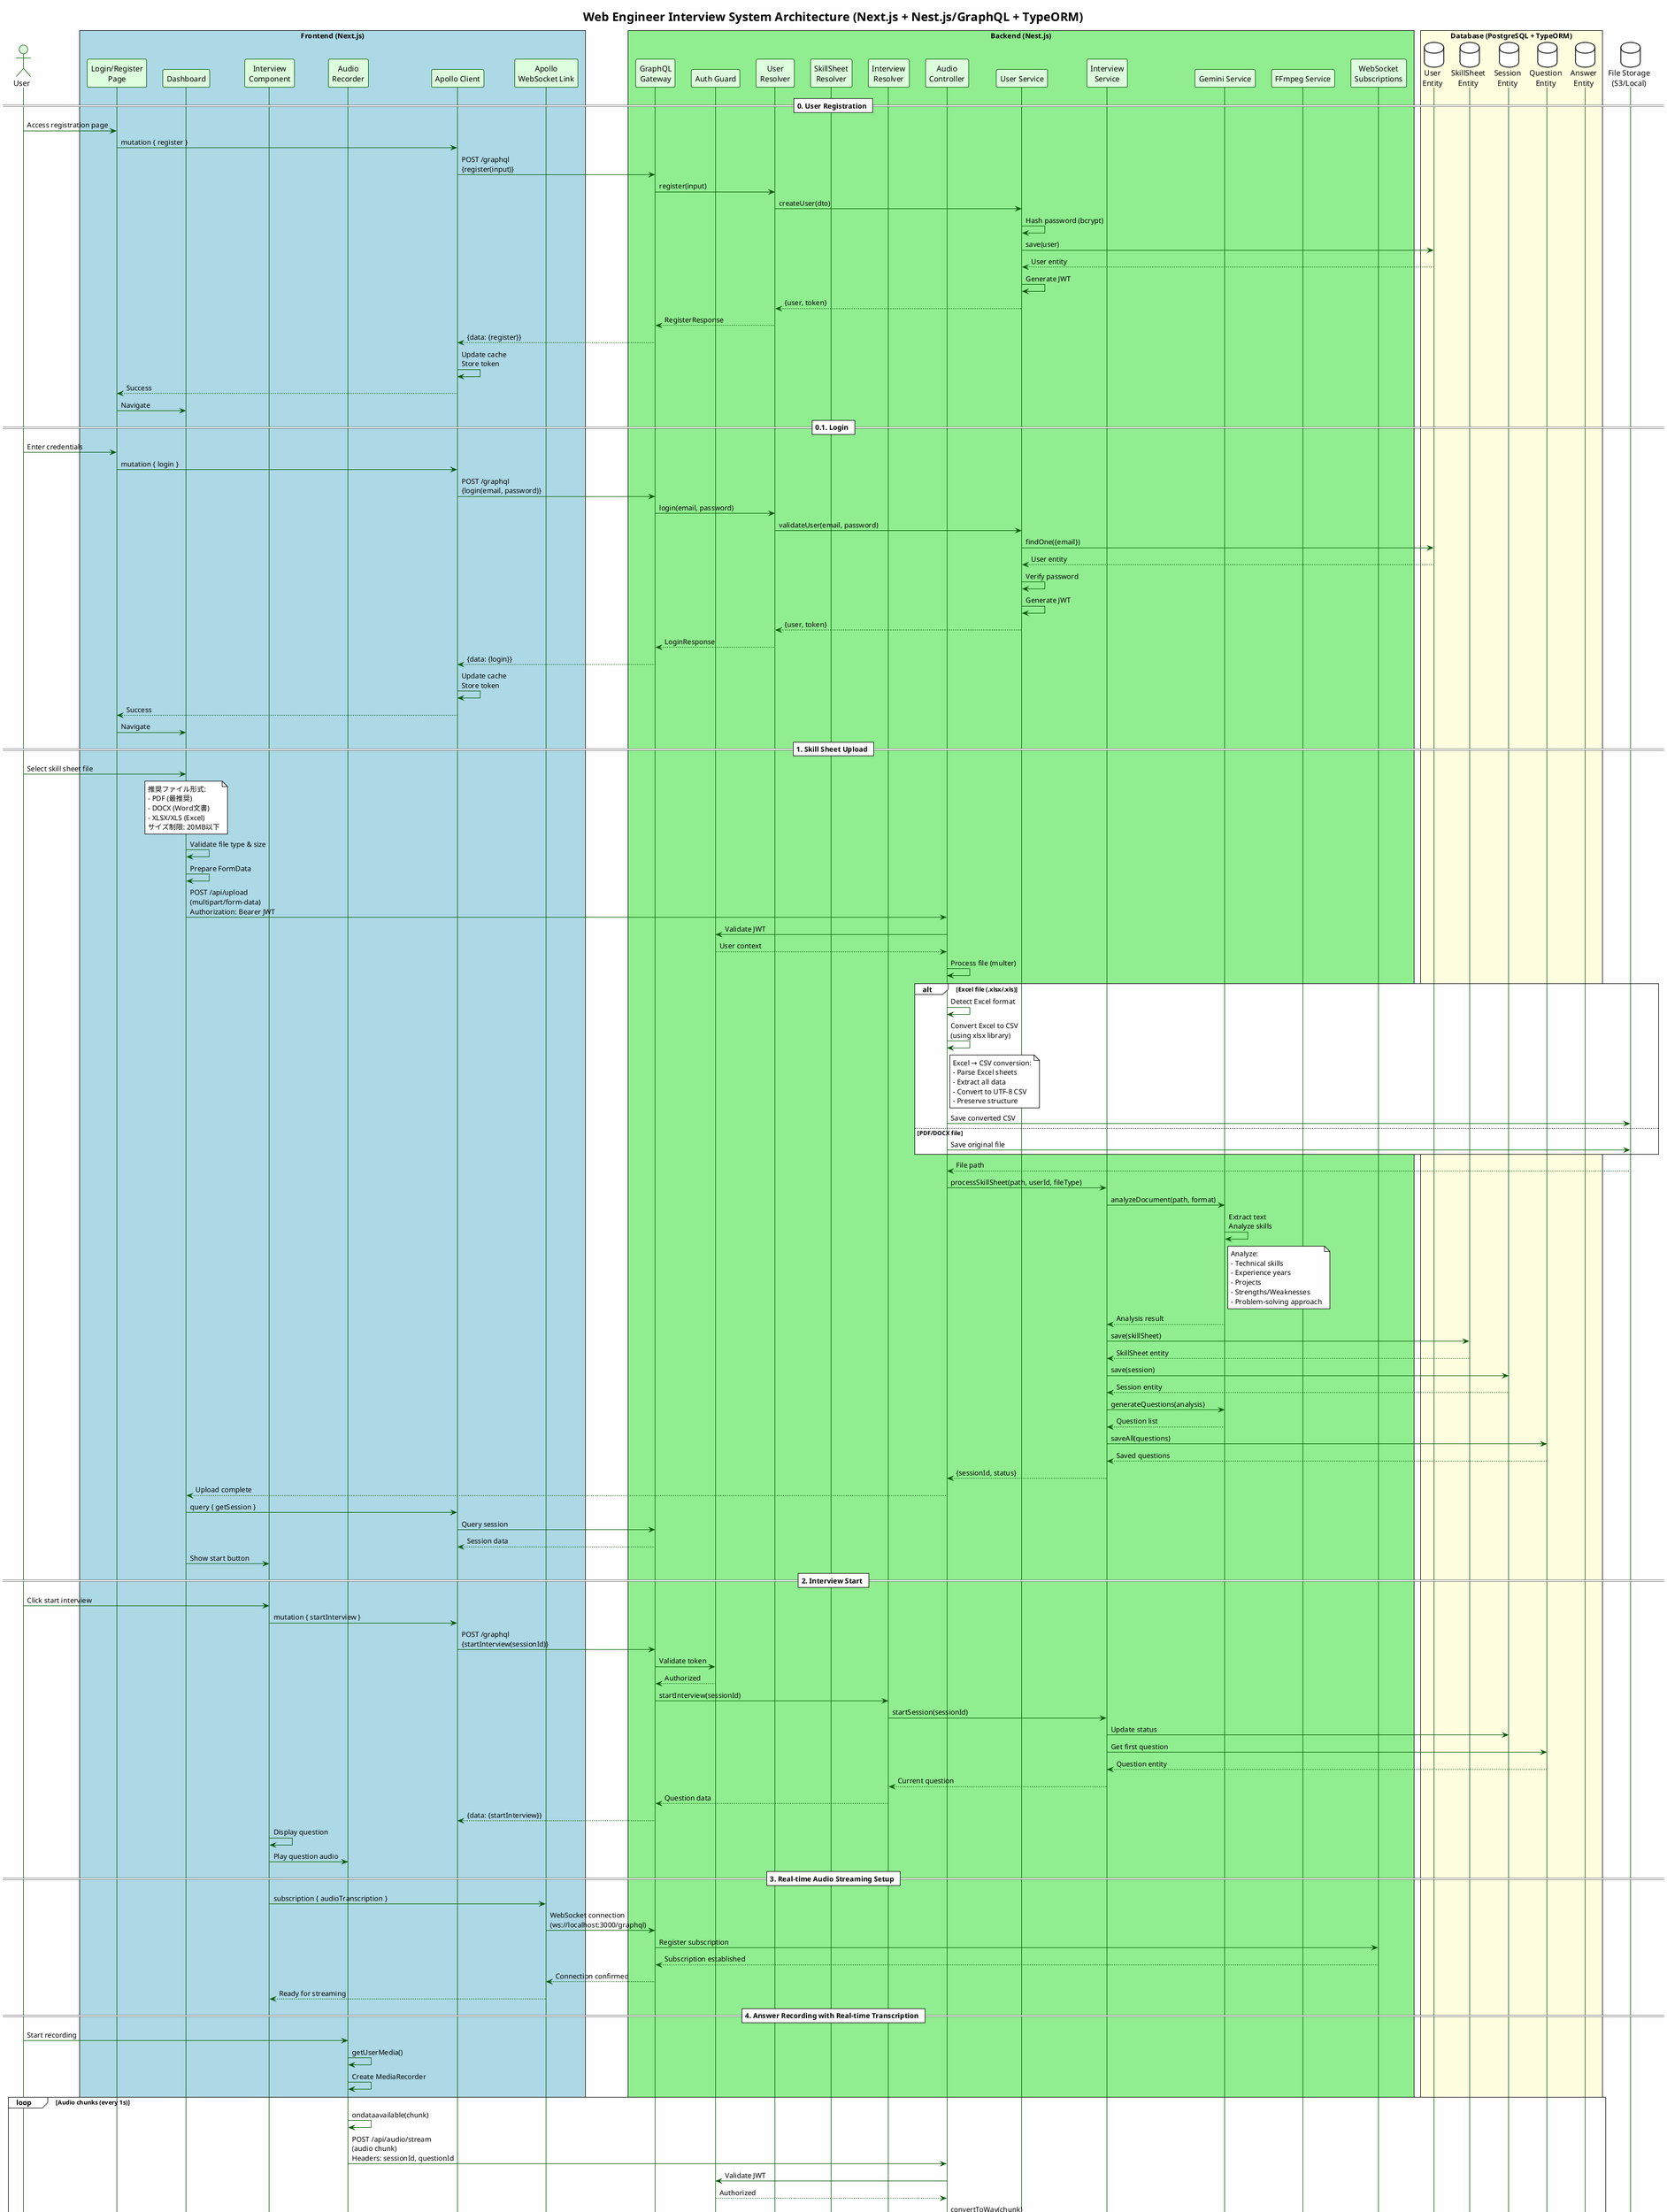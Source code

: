 @startuml web_engineer_interview_system_GraphQL_Architecture
!theme plain
skinparam backgroundColor #FEFEFE
skinparam sequence {
    ArrowColor #005500
    ActorBorderColor #005500
    LifeLineBorderColor #005500
    ParticipantBorderColor #005500
    ParticipantBackgroundColor #DDFFDD
    ActorBackgroundColor #DDFFDD
}

title Web Engineer Interview System Architecture (Next.js + Nest.js/GraphQL + TypeORM)

actor "User" as User
box "Frontend (Next.js)" #LightBlue
    participant "Login/Register\nPage" as AuthPage
    participant "Dashboard" as Dashboard
    participant "Interview\nComponent" as InterviewApp
    participant "Audio\nRecorder" as AudioRecorder
    participant "Apollo Client" as ApolloClient
    participant "Apollo\nWebSocket Link" as WSLink
end box

box "Backend (Nest.js)" #LightGreen
    participant "GraphQL\nGateway" as GraphQLGateway
    participant "Auth Guard" as AuthGuard
    participant "User\nResolver" as UserResolver
    participant "SkillSheet\nResolver" as SkillResolver
    participant "Interview\nResolver" as InterviewResolver
    participant "Audio\nController" as AudioController
    participant "User Service" as UserService
    participant "Interview\nService" as InterviewService
    participant "Gemini Service" as GeminiService
    participant "FFmpeg Service" as FFmpegService
    participant "WebSocket\nSubscriptions" as WSSubscriptions
end box

box "Database (PostgreSQL + TypeORM)" #LightYellow
    database "User\nEntity" as UserDB
    database "SkillSheet\nEntity" as SkillDB
    database "Session\nEntity" as SessionDB
    database "Question\nEntity" as QuestionDB
    database "Answer\nEntity" as AnswerDB
end box

database "File Storage\n(S3/Local)" as FileStorage

== 0. User Registration ==
User -> AuthPage: Access registration page
AuthPage -> ApolloClient: mutation { register }
ApolloClient -> GraphQLGateway: POST /graphql\n{register(input)}
GraphQLGateway -> UserResolver: register(input)
UserResolver -> UserService: createUser(dto)
UserService -> UserService: Hash password (bcrypt)
UserService -> UserDB: save(user)
UserDB --> UserService: User entity
UserService -> UserService: Generate JWT
UserService --> UserResolver: {user, token}
UserResolver --> GraphQLGateway: RegisterResponse
GraphQLGateway --> ApolloClient: {data: {register}}
ApolloClient -> ApolloClient: Update cache\nStore token
ApolloClient --> AuthPage: Success
AuthPage -> Dashboard: Navigate

== 0.1. Login ==
User -> AuthPage: Enter credentials
AuthPage -> ApolloClient: mutation { login }
ApolloClient -> GraphQLGateway: POST /graphql\n{login(email, password)}
GraphQLGateway -> UserResolver: login(email, password)
UserResolver -> UserService: validateUser(email, password)
UserService -> UserDB: findOne({email})
UserDB --> UserService: User entity
UserService -> UserService: Verify password
UserService -> UserService: Generate JWT
UserService --> UserResolver: {user, token}
UserResolver --> GraphQLGateway: LoginResponse
GraphQLGateway --> ApolloClient: {data: {login}}
ApolloClient -> ApolloClient: Update cache\nStore token
ApolloClient --> AuthPage: Success
AuthPage -> Dashboard: Navigate

== 1. Skill Sheet Upload ==
User -> Dashboard: Select skill sheet file
note over Dashboard
推奨ファイル形式:
- PDF (最推奨)
- DOCX (Word文書)
- XLSX/XLS (Excel)
サイズ制限: 20MB以下
end note

Dashboard -> Dashboard: Validate file type & size
Dashboard -> Dashboard: Prepare FormData
Dashboard -> AudioController: POST /api/upload\n(multipart/form-data)\nAuthorization: Bearer JWT
AudioController -> AuthGuard: Validate JWT
AuthGuard --> AudioController: User context
AudioController -> AudioController: Process file (multer)

alt Excel file (.xlsx/.xls)
    AudioController -> AudioController: Detect Excel format
    AudioController -> AudioController: Convert Excel to CSV\n(using xlsx library)
    note right of AudioController
    Excel → CSV conversion:
    - Parse Excel sheets
    - Extract all data
    - Convert to UTF-8 CSV
    - Preserve structure
    end note
    AudioController -> FileStorage: Save converted CSV
else PDF/DOCX file
    AudioController -> FileStorage: Save original file
end

FileStorage --> AudioController: File path

AudioController -> InterviewService: processSkillSheet(path, userId, fileType)
InterviewService -> GeminiService: analyzeDocument(path, format)
GeminiService -> GeminiService: Extract text\nAnalyze skills
note right of GeminiService
Analyze:
- Technical skills
- Experience years
- Projects
- Strengths/Weaknesses
- Problem-solving approach
end note
GeminiService --> InterviewService: Analysis result

InterviewService -> SkillDB: save(skillSheet)
SkillDB --> InterviewService: SkillSheet entity
InterviewService -> SessionDB: save(session)
SessionDB --> InterviewService: Session entity

InterviewService -> GeminiService: generateQuestions(analysis)
GeminiService --> InterviewService: Question list
InterviewService -> QuestionDB: saveAll(questions)
QuestionDB --> InterviewService: Saved questions

InterviewService --> AudioController: {sessionId, status}
AudioController --> Dashboard: Upload complete
Dashboard -> ApolloClient: query { getSession }
ApolloClient -> GraphQLGateway: Query session
GraphQLGateway --> ApolloClient: Session data
Dashboard -> InterviewApp: Show start button

== 2. Interview Start ==
User -> InterviewApp: Click start interview
InterviewApp -> ApolloClient: mutation { startInterview }
ApolloClient -> GraphQLGateway: POST /graphql\n{startInterview(sessionId)}
GraphQLGateway -> AuthGuard: Validate token
AuthGuard --> GraphQLGateway: Authorized
GraphQLGateway -> InterviewResolver: startInterview(sessionId)
InterviewResolver -> InterviewService: startSession(sessionId)
InterviewService -> SessionDB: Update status
InterviewService -> QuestionDB: Get first question
QuestionDB --> InterviewService: Question entity
InterviewService --> InterviewResolver: Current question
InterviewResolver --> GraphQLGateway: Question data
GraphQLGateway --> ApolloClient: {data: {startInterview}}
InterviewApp -> InterviewApp: Display question
InterviewApp -> AudioRecorder: Play question audio

== 3. Real-time Audio Streaming Setup ==
InterviewApp -> WSLink: subscription { audioTranscription }
WSLink -> GraphQLGateway: WebSocket connection\n(ws://localhost:3000/graphql)
GraphQLGateway -> WSSubscriptions: Register subscription
WSSubscriptions --> GraphQLGateway: Subscription established
GraphQLGateway --> WSLink: Connection confirmed
WSLink --> InterviewApp: Ready for streaming

== 4. Answer Recording with Real-time Transcription ==
User -> AudioRecorder: Start recording
AudioRecorder -> AudioRecorder: getUserMedia()
AudioRecorder -> AudioRecorder: Create MediaRecorder

loop Audio chunks (every 1s)
    AudioRecorder -> AudioRecorder: ondataavailable(chunk)
    AudioRecorder -> AudioController: POST /api/audio/stream\n(audio chunk)\nHeaders: sessionId, questionId
    AudioController -> AuthGuard: Validate JWT
    AuthGuard --> AudioController: Authorized
    
    AudioController -> FFmpegService: convertToWav(chunk)
    FFmpegService --> AudioController: WAV buffer
    
    AudioController -> GeminiService: transcribeAudio(wav)
    GeminiService --> AudioController: Transcript text
    
    AudioController -> InterviewService: appendTranscript(questionId, text)
    InterviewService -> AnswerDB: Update answer
    
    AudioController -> WSSubscriptions: publish('audioTranscription', data)
    WSSubscriptions -> GraphQLGateway: Emit subscription event
    GraphQLGateway -> WSLink: Subscription update
    WSLink -> ApolloClient: New transcription data
    ApolloClient -> InterviewApp: Update UI
    InterviewApp -> User: Show real-time transcript
end

User -> AudioRecorder: Stop recording
AudioRecorder -> ApolloClient: mutation { completeAnswer }
ApolloClient -> GraphQLGateway: POST /graphql\n{completeAnswer(questionId)}
GraphQLGateway -> InterviewResolver: completeAnswer(questionId)
InterviewResolver -> InterviewService: finalizeAnswer(questionId)
InterviewService -> AnswerDB: Update status
InterviewService -> QuestionDB: Get next question
QuestionDB --> InterviewService: Next question
InterviewService --> InterviewResolver: Next question data
InterviewResolver --> GraphQLGateway: Response
GraphQLGateway --> ApolloClient: {data: {completeAnswer}}
InterviewApp -> InterviewApp: Display next question

== 5. Interview Process Continuation ==
note over InterviewApp
Continue with:
1. Motivation questions
2. Technical questions
3. Reverse questions (max 3)
Using same recording flow
end note

== 6. Interview Completion ==
InterviewApp -> ApolloClient: mutation { completeInterview }
ApolloClient -> GraphQLGateway: POST /graphql\n{completeInterview(sessionId)}
GraphQLGateway -> InterviewResolver: completeInterview(sessionId)
InterviewResolver -> InterviewService: completeSession(sessionId)
InterviewService -> SessionDB: Update status
InterviewService -> GeminiService: generateFeedback(answers)
GeminiService -> GeminiService: Analyze all answers
GeminiService --> InterviewService: Feedback & scores
InterviewService -> SessionDB: Save feedback
InterviewService --> InterviewResolver: Interview result
InterviewResolver --> GraphQLGateway: CompleteResponse
GraphQLGateway --> ApolloClient: {data: {completeInterview}}
InterviewApp -> User: Show results & feedback

== Error Handling ==
alt Authentication Error
    AuthGuard --> GraphQLGateway: Unauthorized
    GraphQLGateway --> ApolloClient: GraphQL Error
    ApolloClient -> AuthPage: Redirect to login
else File Upload Error
    AudioController --> Dashboard: HTTP 400/500
    Dashboard -> User: Show error message
else Transcription Error
    GeminiService --> AudioController: Error
    AudioController -> WSSubscriptions: Error event
    WSSubscriptions --> InterviewApp: Error notification
    InterviewApp -> User: Show error state
end

== Architecture Benefits ==
note over GraphQLGateway, InterviewResolver
GraphQL Benefits:
- Single endpoint
- Type-safe schema
- Efficient data fetching
- Real-time subscriptions
- Apollo cache management
end note

note over AudioController
REST Endpoint for:
- File uploads
- Audio streaming
- Binary data handling
end note

note over UserDB, AnswerDB
TypeORM Benefits:
- Entity relationships
- Migrations
- Query builder
- Active Record pattern
end note

@enduml